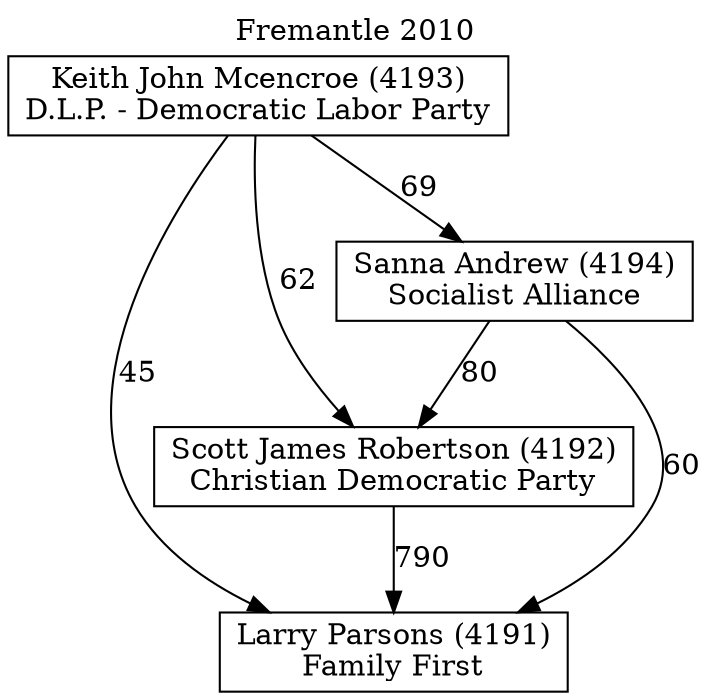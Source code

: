 // House preference flow
digraph "Larry Parsons (4191)_Fremantle_2010" {
	graph [label="Fremantle 2010" labelloc=t mclimit=10]
	node [shape=box]
	"Larry Parsons (4191)" [label="Larry Parsons (4191)
Family First"]
	"Scott James Robertson (4192)" [label="Scott James Robertson (4192)
Christian Democratic Party"]
	"Sanna Andrew (4194)" [label="Sanna Andrew (4194)
Socialist Alliance"]
	"Keith John Mcencroe (4193)" [label="Keith John Mcencroe (4193)
D.L.P. - Democratic Labor Party"]
	"Scott James Robertson (4192)" -> "Larry Parsons (4191)" [label=790]
	"Sanna Andrew (4194)" -> "Scott James Robertson (4192)" [label=80]
	"Keith John Mcencroe (4193)" -> "Sanna Andrew (4194)" [label=69]
	"Sanna Andrew (4194)" -> "Larry Parsons (4191)" [label=60]
	"Keith John Mcencroe (4193)" -> "Larry Parsons (4191)" [label=45]
	"Keith John Mcencroe (4193)" -> "Scott James Robertson (4192)" [label=62]
}

